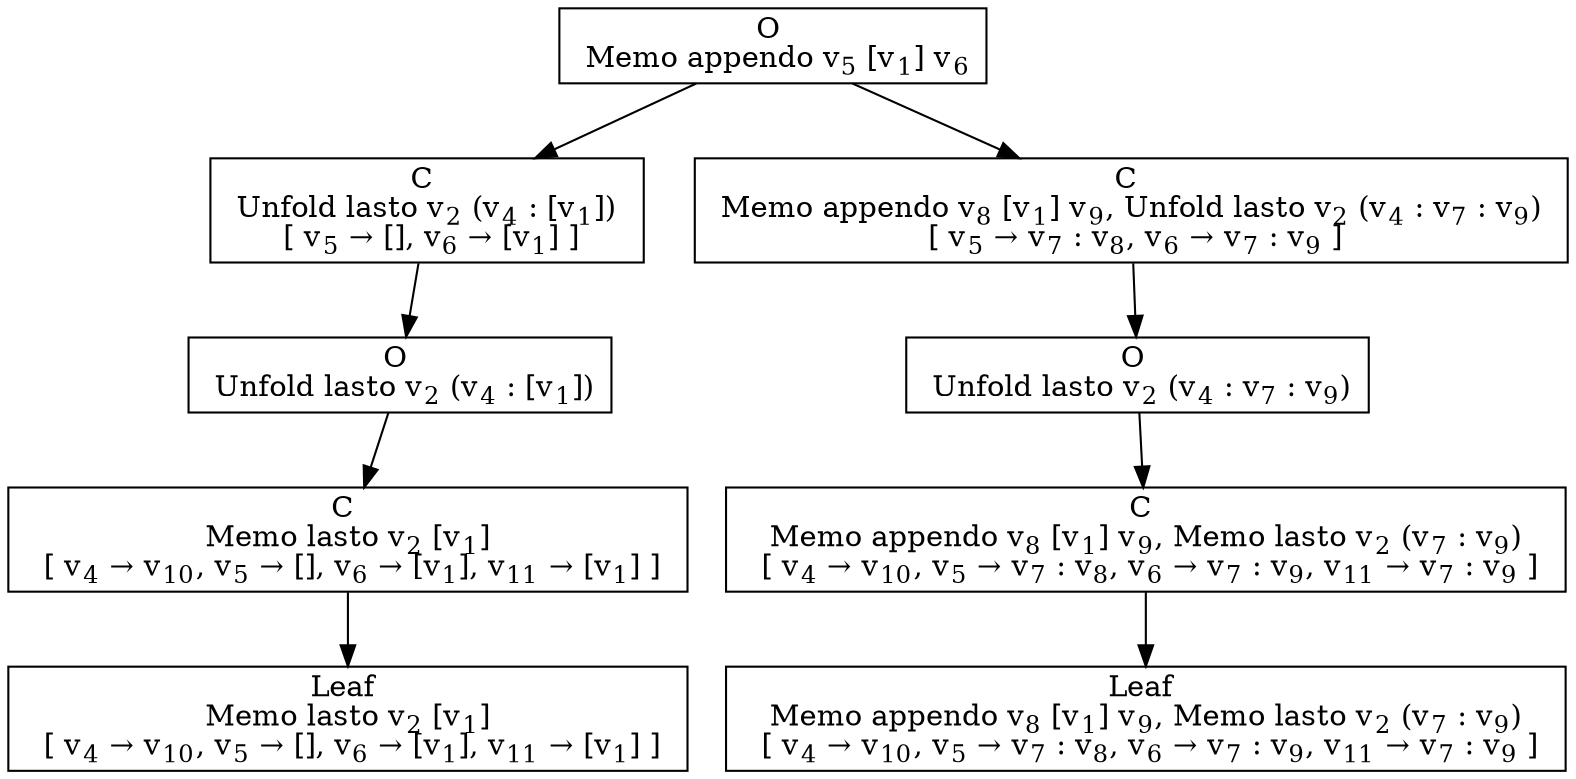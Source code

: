 digraph {
    graph [rankdir=TB
          ,bgcolor=transparent];
    node [shape=box
         ,fillcolor=white
         ,style=filled];
    0 [label=<O <BR/> Memo appendo v<SUB>5</SUB> [v<SUB>1</SUB>] v<SUB>6</SUB>>];
    1 [label=<C <BR/> Unfold lasto v<SUB>2</SUB> (v<SUB>4</SUB> : [v<SUB>1</SUB>]) <BR/>  [ v<SUB>5</SUB> &rarr; [], v<SUB>6</SUB> &rarr; [v<SUB>1</SUB>] ] >];
    2 [label=<C <BR/> Memo appendo v<SUB>8</SUB> [v<SUB>1</SUB>] v<SUB>9</SUB>, Unfold lasto v<SUB>2</SUB> (v<SUB>4</SUB> : v<SUB>7</SUB> : v<SUB>9</SUB>) <BR/>  [ v<SUB>5</SUB> &rarr; v<SUB>7</SUB> : v<SUB>8</SUB>, v<SUB>6</SUB> &rarr; v<SUB>7</SUB> : v<SUB>9</SUB> ] >];
    3 [label=<O <BR/> Unfold lasto v<SUB>2</SUB> (v<SUB>4</SUB> : [v<SUB>1</SUB>])>];
    4 [label=<C <BR/> Memo lasto v<SUB>2</SUB> [v<SUB>1</SUB>] <BR/>  [ v<SUB>4</SUB> &rarr; v<SUB>10</SUB>, v<SUB>5</SUB> &rarr; [], v<SUB>6</SUB> &rarr; [v<SUB>1</SUB>], v<SUB>11</SUB> &rarr; [v<SUB>1</SUB>] ] >];
    5 [label=<Leaf <BR/> Memo lasto v<SUB>2</SUB> [v<SUB>1</SUB>] <BR/>  [ v<SUB>4</SUB> &rarr; v<SUB>10</SUB>, v<SUB>5</SUB> &rarr; [], v<SUB>6</SUB> &rarr; [v<SUB>1</SUB>], v<SUB>11</SUB> &rarr; [v<SUB>1</SUB>] ] >];
    6 [label=<O <BR/> Unfold lasto v<SUB>2</SUB> (v<SUB>4</SUB> : v<SUB>7</SUB> : v<SUB>9</SUB>)>];
    7 [label=<C <BR/> Memo appendo v<SUB>8</SUB> [v<SUB>1</SUB>] v<SUB>9</SUB>, Memo lasto v<SUB>2</SUB> (v<SUB>7</SUB> : v<SUB>9</SUB>) <BR/>  [ v<SUB>4</SUB> &rarr; v<SUB>10</SUB>, v<SUB>5</SUB> &rarr; v<SUB>7</SUB> : v<SUB>8</SUB>, v<SUB>6</SUB> &rarr; v<SUB>7</SUB> : v<SUB>9</SUB>, v<SUB>11</SUB> &rarr; v<SUB>7</SUB> : v<SUB>9</SUB> ] >];
    8 [label=<Leaf <BR/> Memo appendo v<SUB>8</SUB> [v<SUB>1</SUB>] v<SUB>9</SUB>, Memo lasto v<SUB>2</SUB> (v<SUB>7</SUB> : v<SUB>9</SUB>) <BR/>  [ v<SUB>4</SUB> &rarr; v<SUB>10</SUB>, v<SUB>5</SUB> &rarr; v<SUB>7</SUB> : v<SUB>8</SUB>, v<SUB>6</SUB> &rarr; v<SUB>7</SUB> : v<SUB>9</SUB>, v<SUB>11</SUB> &rarr; v<SUB>7</SUB> : v<SUB>9</SUB> ] >];
    0 -> 1 [label=""];
    0 -> 2 [label=""];
    1 -> 3 [label=""];
    2 -> 6 [label=""];
    3 -> 4 [label=""];
    4 -> 5 [label=""];
    6 -> 7 [label=""];
    7 -> 8 [label=""];
}